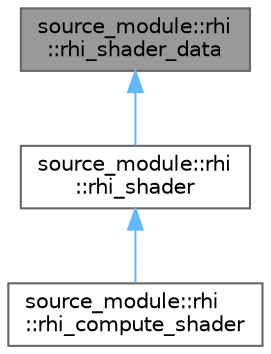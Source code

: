 digraph "source_module::rhi::rhi_shader_data"
{
 // LATEX_PDF_SIZE
  bgcolor="transparent";
  edge [fontname=Helvetica,fontsize=10,labelfontname=Helvetica,labelfontsize=10];
  node [fontname=Helvetica,fontsize=10,shape=box,height=0.2,width=0.4];
  Node1 [id="Node000001",label="source_module::rhi\l::rhi_shader_data",height=0.2,width=0.4,color="gray40", fillcolor="grey60", style="filled", fontcolor="black",tooltip=" "];
  Node1 -> Node2 [id="edge3_Node000001_Node000002",dir="back",color="steelblue1",style="solid",tooltip=" "];
  Node2 [id="Node000002",label="source_module::rhi\l::rhi_shader",height=0.2,width=0.4,color="gray40", fillcolor="white", style="filled",URL="$classsource__module_1_1rhi_1_1rhi__shader.html",tooltip=" "];
  Node2 -> Node3 [id="edge4_Node000002_Node000003",dir="back",color="steelblue1",style="solid",tooltip=" "];
  Node3 [id="Node000003",label="source_module::rhi\l::rhi_compute_shader",height=0.2,width=0.4,color="gray40", fillcolor="white", style="filled",URL="$classsource__module_1_1rhi_1_1rhi__compute__shader.html",tooltip=" "];
}
